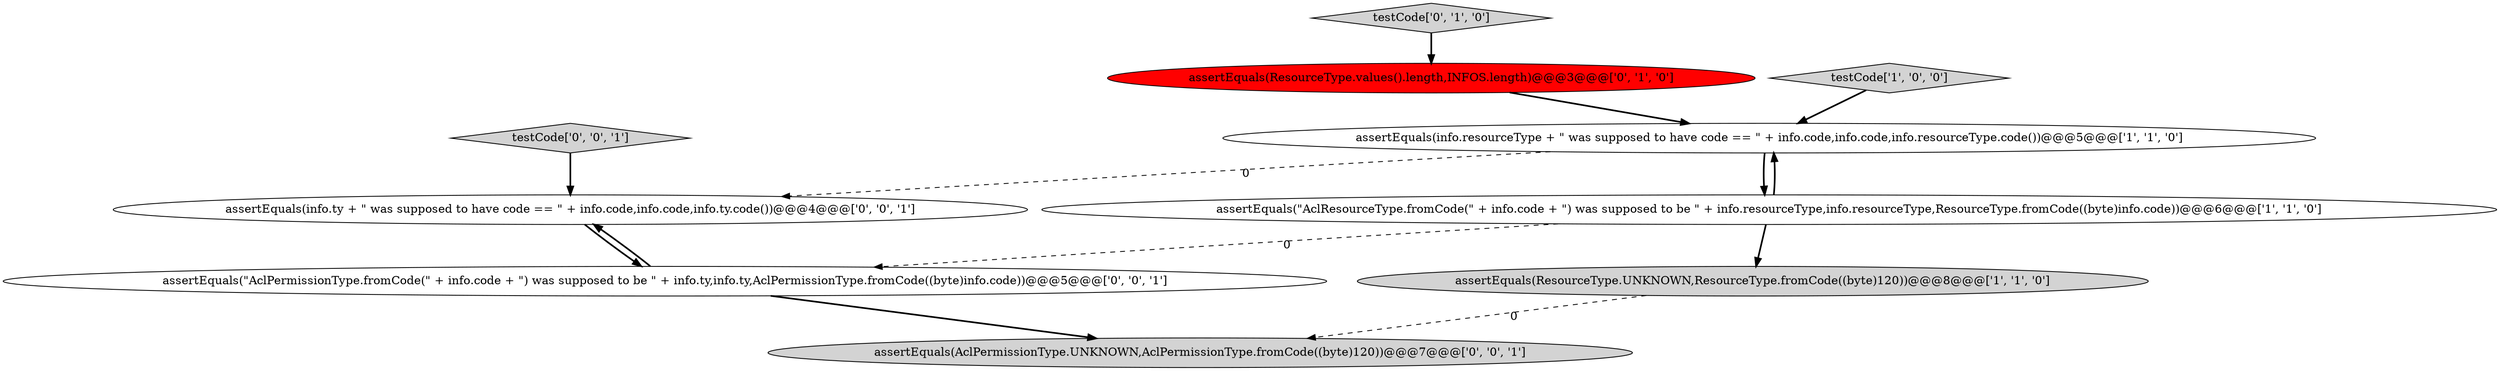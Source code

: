 digraph {
2 [style = filled, label = "assertEquals(info.resourceType + \" was supposed to have code == \" + info.code,info.code,info.resourceType.code())@@@5@@@['1', '1', '0']", fillcolor = white, shape = ellipse image = "AAA0AAABBB1BBB"];
6 [style = filled, label = "assertEquals(\"AclPermissionType.fromCode(\" + info.code + \") was supposed to be \" + info.ty,info.ty,AclPermissionType.fromCode((byte)info.code))@@@5@@@['0', '0', '1']", fillcolor = white, shape = ellipse image = "AAA0AAABBB3BBB"];
5 [style = filled, label = "testCode['0', '1', '0']", fillcolor = lightgray, shape = diamond image = "AAA0AAABBB2BBB"];
8 [style = filled, label = "testCode['0', '0', '1']", fillcolor = lightgray, shape = diamond image = "AAA0AAABBB3BBB"];
9 [style = filled, label = "assertEquals(info.ty + \" was supposed to have code == \" + info.code,info.code,info.ty.code())@@@4@@@['0', '0', '1']", fillcolor = white, shape = ellipse image = "AAA0AAABBB3BBB"];
0 [style = filled, label = "assertEquals(ResourceType.UNKNOWN,ResourceType.fromCode((byte)120))@@@8@@@['1', '1', '0']", fillcolor = lightgray, shape = ellipse image = "AAA0AAABBB1BBB"];
3 [style = filled, label = "assertEquals(\"AclResourceType.fromCode(\" + info.code + \") was supposed to be \" + info.resourceType,info.resourceType,ResourceType.fromCode((byte)info.code))@@@6@@@['1', '1', '0']", fillcolor = white, shape = ellipse image = "AAA0AAABBB1BBB"];
7 [style = filled, label = "assertEquals(AclPermissionType.UNKNOWN,AclPermissionType.fromCode((byte)120))@@@7@@@['0', '0', '1']", fillcolor = lightgray, shape = ellipse image = "AAA0AAABBB3BBB"];
4 [style = filled, label = "assertEquals(ResourceType.values().length,INFOS.length)@@@3@@@['0', '1', '0']", fillcolor = red, shape = ellipse image = "AAA1AAABBB2BBB"];
1 [style = filled, label = "testCode['1', '0', '0']", fillcolor = lightgray, shape = diamond image = "AAA0AAABBB1BBB"];
1->2 [style = bold, label=""];
5->4 [style = bold, label=""];
3->6 [style = dashed, label="0"];
4->2 [style = bold, label=""];
6->9 [style = bold, label=""];
3->2 [style = bold, label=""];
6->7 [style = bold, label=""];
0->7 [style = dashed, label="0"];
2->9 [style = dashed, label="0"];
3->0 [style = bold, label=""];
2->3 [style = bold, label=""];
9->6 [style = bold, label=""];
8->9 [style = bold, label=""];
}
